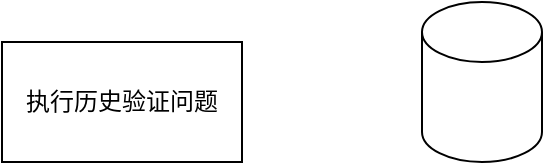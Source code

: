 <mxfile version="24.0.6" type="device">
  <diagram name="第 1 页" id="NalXRB5VBCj-K4MzPA18">
    <mxGraphModel dx="1002" dy="665" grid="1" gridSize="10" guides="1" tooltips="1" connect="1" arrows="1" fold="1" page="1" pageScale="1" pageWidth="827" pageHeight="1169" math="0" shadow="0">
      <root>
        <mxCell id="0" />
        <mxCell id="1" parent="0" />
        <mxCell id="BreLnd_aF0ypWYVKpoN6-1" value="" style="shape=cylinder3;whiteSpace=wrap;html=1;boundedLbl=1;backgroundOutline=1;size=15;" vertex="1" parent="1">
          <mxGeometry x="560" y="290" width="60" height="80" as="geometry" />
        </mxCell>
        <mxCell id="BreLnd_aF0ypWYVKpoN6-2" value="执行历史验证问题" style="rounded=0;whiteSpace=wrap;html=1;" vertex="1" parent="1">
          <mxGeometry x="350" y="310" width="120" height="60" as="geometry" />
        </mxCell>
      </root>
    </mxGraphModel>
  </diagram>
</mxfile>

